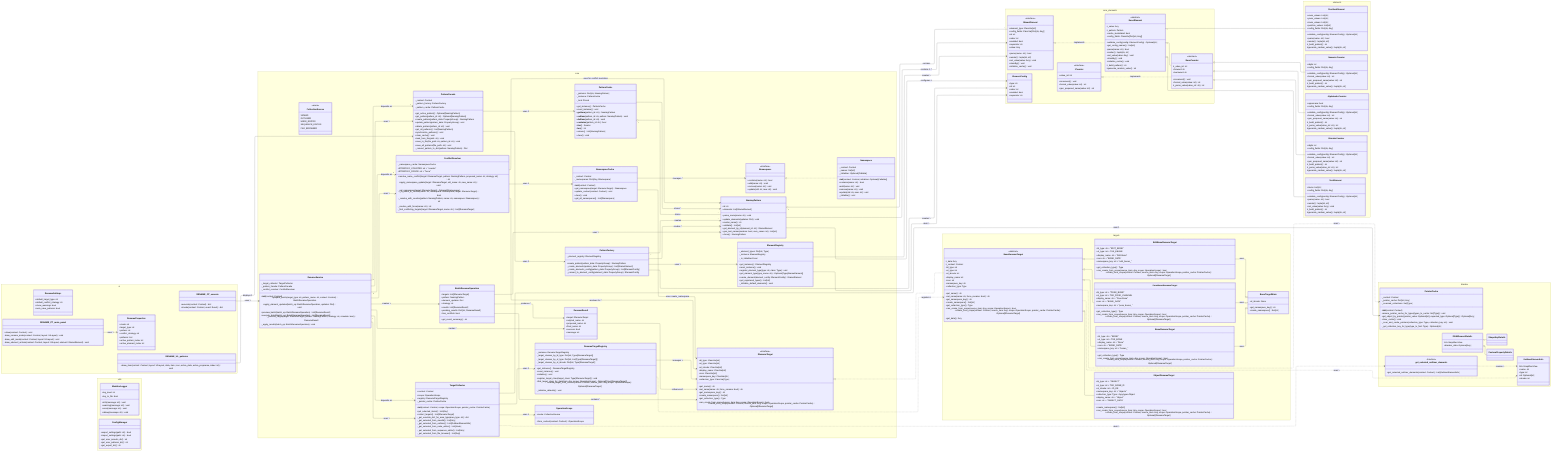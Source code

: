 ---
config:
  theme: mc
  layout: elk
---

classDiagram
    direction LR
    %% 要素関連のコンポーネント
    namespace core_elements {
        class ElementConfig {
            +type: str
            +id: str
            +order: int
            +enabled: bool
            +separator: str
        }
        class INameElement {
            <<interface>>
            +element_type: ClassVar[str]
            +config_fields: ClassVar[Dict[str, Any]]
            +id: str
            +order: int
            +enabled: bool
            +separator: str
            +value: Any
            +parse(name: str) bool
            +render() tuple[str, str]
            +set_value(value: Any) void
            +standby() void
            +initialize_cache() void
        }
        class BaseElement {
            <<abstract>>
            #_value: Any
            #_pattern: Pattern
            +cache_invalidated: bool
            +config_fields: ClassVar[Dict[str, Any]]
            +validate_config(config: ElementConfig) Optional[str]
            +get_config_names() Set[str]
            +parse(name: str) bool
            +render() tuple[str, str]
            +set_value(value: Any) void
            +standby() void
            +initialize_cache() void
            #_build_pattern() str
            #generate_random_value() str
        }
        class ICounter {
            <<interface>>
            +value_int: int
            +increment() void
            +format_value(value: int) str
            +gen_proposed_name(value: int) str
        }
        class BaseCounter {
            <<abstract>>
            #_value_int: int
            +forward: str
            +backward: str
            +increment() void
            +format_value(value: int) str
            #_parse_value(value_str: str) int
        }
    }

    %% 具体的な要素
    namespace elements {
        class TextElement {
            +items: List[str]
            +config_fields: Dict[str, Any]
            +validate_config(config: ElementConfig) Optional[str]
            +parse(name: str) bool
            +render() tuple[str, str]
            +set_value(value: Any) void
            #_build_pattern() str
            #generate_random_value() tuple[str, str]
        }
        class PositionElement {
            +xaxis_values: List[str]
            +yaxis_values: List[str]
            +zaxis_values: List[str]
            +position_values: List[str]
            +config_fields: Dict[str, Any]
            +validate_config(config: ElementConfig) Optional[str]
            +parse(name: str) bool
            +render() tuple[str, str]
            #_build_pattern() str
            #generate_random_value() tuple[str, str]
        }
        class NumericCounter {
            +digits: int
            +config_fields: Dict[str, Any]
            +validate_config(config: ElementConfig) Optional[str]
            +format_value(value: int) str
            +gen_proposed_name(value: int) str
            #_build_pattern() str
            #generate_random_value() tuple[str, str]
        }
        class BlenderCounter {
            +digits: int
            +config_fields: Dict[str, Any]
            +validate_config(config: ElementConfig) Optional[str]
            +format_value(value: int) str
            +gen_proposed_name(value: int) str
            #_build_pattern() str
            #_parse_value(value_str: str) int
            #generate_random_value() tuple[str, str]
        }
        class AlphabeticCounter {
            +uppercase: bool
            +config_fields: Dict[str, Any]
            +validate_config(config: ElementConfig) Optional[str]
            +format_value(value: int) str
            +gen_proposed_name(value: int) str
            #_build_pattern() str
            #_parse_value(value_str: str) int
            #generate_random_value() tuple[str, str]
        }
    }

    %% ターゲットシステム
    namespace core {
        class IRenameTarget {
            <<interface>>
            +bl_type: ClassVar[str]
            +ol_type: ClassVar[int]
            +ol_idcode: ClassVar[int]
            +display_name: ClassVar[str]
            +icon: ClassVar[str]
            +namespace_key: ClassVar[str]
            +collection_type: ClassVar[Type]
            +get_name() str
            +set_name(name: str, force_rename: bool) str
            +get_namespace_key() str
            +create_namespace() Set[str]
            +get_collection_type() Type
            +can_create_from_scope(source_item: Any, scope: OperationScope) bool
            +create_from_scope(context: Context, source_item: Any, scope: OperationScope, pointer_cache: PointerCache) Optional[IRenameTarget]
        }
        class OperationScope {
             +mode: CollectionSource
             +from_context(context: Context) OperationScope
        }
        class CollectionSource {
            <<enum>>
            VIEW3D
            OUTLINER
            NODE_EDITOR
            SEQUENCE_EDITOR
            FILE_BROWSER
        }
        class INamespace {
            <<interface>>
            +contains(name: str) bool
            +add(name: str) void
            +remove(name: str) void
            +update(old: str, new: str) void
        }
        class Namespace {
            -_context: Context
            -_names: Set[str]
            -_initializer: Optional[Callable]
            +__init__(context: Context, initializer: Optional[Callable])
            +contains(name: str) bool
            +add(name: str) void
            +remove(name: str) void
            +update(old: str, new: str) void
            -_initialize() void
        }
        class NamespaceCache {
            -_context: Context
            -_namespaces: Dict[Any, INamespace]
            +__init__(context: Context)
            +get_namespace(target: IRenameTarget) INamespace
            +update_context(context: Context) void
            +clear() void
            +get_all_namespaces() List[INamespace]
        }
        class TargetCollector {
            +context: Context
            +scope: OperationScope
            +registry: RenameTargetRegistry
            -_pointer_cache: PointerCache
            +__init__(context: Context, scope: OperationScope, pointer_cache: PointerCache)
            +get_selected_items() List[Any]
            +collect_targets() List[IRenameTarget]
            -_get_override_dict_for_area_type(area_type: str) dict
            -_get_selected_from_view3d() List[Any]
            -_get_selected_from_outliner() List[OutlinerElementInfo]
            -_get_selected_from_node_editor() List[Node]
            -_get_selected_from_sequence_editor() List[Any]
            -_get_selected_from_file_browser() List[Any]
        }
        class RenameTargetRegistry {
             -_instance: RenameTargetRegistry
             -_target_classes_by_bl_type: Dict[str, Type[IRenameTarget]]
             -_target_classes_by_ol_type: Dict[int, List[Type[IRenameTarget]]]
             -_target_classes_by_ol_idcode: Dict[int, Type[IRenameTarget]]
             +get_instance() RenameTargetRegistry
             +reset_instance() void
             +initialize() void
             +register_target_class(target_class: Type[IRenameTarget]) void
             +find_target_class_for_item(item: Any, scope: OperationScope) Optional[Type[IRenameTarget]]
             +create_target_from_source(context: Context, source_item: Any, scope: OperationScope) Optional[IRenameTarget]
             -_initialize_defaults() void
        }
    }

    %% パターンシステム
    namespace core {
        class ElementRegistry {
            -_element_types: Dict[str, Type]
            -_instance: ElementRegistry
            -_is_initialized: bool
            +get_instance() ElementRegistry
            +reset_instance() void
            +register_element_type(type: str, class: Type) void
            +get_element_type(type_name: str) Optional[Type[INameElement]]
            +create_element(element_config: ElementConfig) INameElement
            +get_registered_types() List[str]
            -_initialize_default_elements() void
        }
        class NamingPattern {
            +id: str
            +elements: List[INameElement]
            +parse_name(name: str) void
            +update_elements(updates: Dict) void
            +render_name() str
            +validate() List[str]
            +get_element_by_id(element_id: str) INameElement
            +gen_test_names(random: bool, num_cases: int) List[str]
            +clone() NamingPattern
        }
        class PatternFactory {
            -_element_registry: ElementRegistry
            +create_pattern(pattern_data: PropertyGroup) NamingPattern
            -_create_elements(pattern_data: PropertyGroup) List[INameElement]
            -_create_elements_config(pattern_data: PropertyGroup) List[ElementConfig]
            -_convert_to_element_config(element_data: PropertyGroup) ElementConfig
        }
        class PatternCache {
            -_patterns: Dict[str, NamingPattern]
            -_instance: PatternCache
            -_lock: RLock
            +get_instance() PatternCache
            +reset_instance() void
            +__getitem__(pattern_id: str) NamingPattern
            +__setitem__(pattern_id: str, pattern: NamingPattern) void
            +__delitem__(pattern_id: str) void
            +__contains__(pattern_id: str) bool
            +__iter__() Iterator
            +__len__() int
            +values() List[NamingPattern]
            +clear() void
        }
        class PatternFacade {
            -_context: Context
            -_pattern_factory: PatternFactory
            -_pattern_cache: PatternCache
            +get_active_pattern() Optional[NamingPattern]
            +get_pattern(pattern_id: str) Optional[NamingPattern]
            +create_pattern(pattern_data: PropertyGroup) NamingPattern
            +update_pattern(pattern_data: PropertyGroup) void
            +delete_pattern(pattern_id: str) void
            +get_all_patterns() List[NamingPattern]
            +synchronize_patterns() void
            +clear_cache() void
            +load_from_file(path: str) void
            +save_to_file(file_path: str, pattern_id: str) void
            +save_all_patterns(file_path: str) void
            -_convert_pattern_to_dict(pattern: NamingPattern) Dict
        }
    }

    %% リネームサービス
    namespace core {
        class ConflictResolver {
            -_namespace_cache: NamespaceCache
            +STRATEGY_COUNTER: str = "counter"
            +STRATEGY_FORCE: str = "force"
            +resolve_name_conflict(target: IRenameTarget, pattern: NamingPattern, proposed_name: str, strategy: str) str
            +apply_namespace_update(target: IRenameTarget, old_name: str, new_name: str) void
            -_get_namespace(target: IRenameTarget) Optional[INamespace]
            -_is_name_in_conflict(name: str, namespace: INamespace, target: IRenameTarget) bool
            -_resolve_with_counter(pattern: NamingPattern, name: str, namespace: INamespace) str
            -_resolve_with_force(name: str) str
            -_find_conflicting_targets(target: IRenameTarget, name: str) List[IRenameTarget]
        }
        class RenameResult {
            +target: IRenameTarget
            +original_name: str
            +proposed_name: str
            +final_name: str
            +success: bool
            +message: str
        }
        class BatchRenameOperation {
            +targets: List[IRenameTarget]
            +pattern: NamingPattern
            +element_updates: Dict
            +strategy: str
            +results: List[RenameResult]
            +pending_results: Dict[str, RenameResult]
            +has_conflicts: bool
            +get_result_summary() str
        }
        class RenameService {
            -_target_collector: TargetCollector
            -_pattern_facade: PatternFacade
            -_conflict_resolver: ConflictResolver
            +__init__(context: Context)
            +prepare_batch(target_type: str, pattern_name: str, context: Context) BatchRenameOperation
            +apply_element_updates(batch_op: BatchRenameOperation, updates: Dict) void
            +preview_batch(batch_op: BatchRenameOperation) List[RenameResult]
            +execute_batch(batch_op: BatchRenameOperation) List[RenameResult]
            -_process_target(target: IRenameTarget, pattern: NamingPattern, strategy: str, simulate: bool) RenameResult
            -_apply_results(batch_op: BatchRenameOperation) void
        }
    }

    %% 具体的な実装
    namespace targets {
        class BaseRenameTarget {
            <<abstract>>
            #_data: Any
            #_context: Context
            +bl_type: str
            +ol_type: int
            +ol_idcode: int
            +display_name: str
            +icon: str
            +namespace_key: str
            +collection_type: Type
            +get_name() str
            +set_name(name: str, force_rename: bool) str
            +get_namespace_key() str
            +create_namespace() Set[str]
            +get_collection_type() Type
            +can_create_from_scope(source_item: Any, scope: OperationScope) bool
            +create_from_scope(context: Context, source_item: Any, scope: OperationScope, pointer_cache: PointerCache) Optional[IRenameTarget]
            +get_data() Any
        }
        class BoneTargetMixin {
             +ol_idcode: None
             +get_namespace_key() str
             +create_namespace() Set[str]
        }
        class ObjectRenameTarget {
            +bl_type: str = "OBJECT"
            +ol_type: int = TSE_SOME_ID
            +ol_idcode: int = ID_OB
            +namespace_key: str = "objects"
            +collection_type: Type = bpy.types.Object
            +display_name: str = "Object"
            +icon: str = "OBJECT_DATA"
            +create_namespace() Set[str]
            +can_create_from_scope(source_item: Any, scope: OperationScope) bool
            +create_from_scope(context: Context, source_item: Any, scope: OperationScope, pointer_cache: PointerCache) Optional[IRenameTarget]
        }
        class BoneRenameTarget {
            +bl_type: str = "BONE"
            +ol_type: int = TSE_BONE
            +display_name: str = "Bone"
            +icon: str = "BONE_DATA"
            +namespace_key: str = "bones_"
            +get_collection_type() Type
            +can_create_from_scope(source_item: Any, scope: OperationScope) bool
            +create_from_scope(context: Context, source_item: Any, scope: OperationScope, pointer_cache: PointerCache) Optional[IRenameTarget]
        }
        class PoseBoneRenameTarget {
            +bl_type: str = "POSE_BONE"
            +ol_type: int = TSE_POSE_CHANNEL
            +display_name: str = "Pose Bone"
            +icon: str = "BONE_DATA"
            +namespace_key: str = "pose_bones_"
            +get_collection_type() Type
            +can_create_from_scope(source_item: Any, scope: OperationScope) bool
            +create_from_scope(context: Context, source_item: Any, scope: OperationScope, pointer_cache: PointerCache) Optional[IRenameTarget]
        }
        class EditBoneRenameTarget {
            +bl_type: str = "EDIT_BONE"
            +ol_type: int = TSE_EBONE
            +display_name: str = "Edit Bone"
            +icon: str = "BONE_DATA"
            +namespace_key: str = "edit_bones_"
            +get_collection_type() Type
            +can_create_from_scope(source_item: Any, scope: OperationScope) bool
            +create_from_scope(context: Context, source_item: Any, scope: OperationScope, pointer_cache: PointerCache) Optional[IRenameTarget]
        }
    }

    %% UI
    namespace ui {
        class RenameSettings {
            +default_target_type: str
            +default_conflict_strategy: str
            +show_warnings: bool
            +auto_save_patterns: bool
        }
        class RenameProperties {
            +mode: str
            +target_type: str
            +pattern: str
            +conflict_strategy: str
            +patterns: List
            +active_pattern_index: int
            +active_element_index: int
        }
        class RENAME_PT_main_panel {
            +draw(context: Context) void
            -draw_rename_mode(context: Context, layout: UILayout) void
            -draw_edit_mode(context: Context, layout: UILayout) void
            -draw_element_actions(context: Context, layout: UILayout, element: INameElement) void
        }
        class RENAME_OT_execute {
            +execute(context: Context) dict
            +invoke(context: Context, event: Event) dict
        }
        class RENAME_UL_patterns {
            +draw_item(context: Context, layout: UILayout, data, item, icon, active_data, active_propname, index: int) void
        }
    }

    %% ユーティリティ
    namespace utils {
        class ModularLogger {
            +log_level: int
            +log_to_file: bool
            +info(message: str) void
            +warning(message: str) void
            +error(message: str) void
            +debug(message: str) void
        }
        class ConfigManager {
            +export_settings(path: str) bool
            +import_settings(path: str) bool
            +get_user_presets_dir() str
            +get_user_patterns_dir() str
            +get_export_dir() str
        }
    }

    %% Blender連携
    namespace blender {
         class PointerCache {
             -_context: Context
             -_pointer_cache: Dict[int, Any]
             -_scanned_collections: Set[Type]
             +__init__(context: Context)
             +ensure_pointer_cache_for_types(types_to_cache: Set[Type]) void
             +get_object_by_pointer(pointer_value: Optional[int], expected_type: Optional[Type]) Optional[Any]
             +clear_cache() void
             -_scan_and_cache_pointers(collection_type: Type, collection_key: str) void
             -_get_collection_key_for_type(type_to_find: Type) Optional[str]
         }
         class OutlinerElementInfo { %% Simplified View
            +name: str
            +type: int
            +id: Optional[int]
            +idcode: int
            %% ... other relevant info (omitted for clarity)
         }
         class RNAElementDetails { %% Simplified View
             +blender_data: Optional[Any]
             %% ... other details (omitted)
         }
         class ShapeKeyDetails {
             %% ... specific details (omitted)
         }
         class CustomPropertyDetails {
             %% ... specific details (omitted)
         }
         class get_selected_outliner_elements {
             <<function>>
             +get_selected_outliner_elements(context: Context) List[OutlinerElementInfo]
         }
    }

    %% 継承関係
    INameElement <|.. BaseElement : implements
    BaseElement <|-- TextElement
    BaseElement <|-- PositionElement
    BaseElement <|-- BaseCounter
    ICounter <|.. BaseCounter : implements
    BaseCounter <|-- NumericCounter
    BaseCounter <|-- BlenderCounter
    BaseCounter <|-- AlphabeticCounter

    IRenameTarget <|.. BaseRenameTarget
    BaseRenameTarget <|-- ObjectRenameTarget
    BaseRenameTarget <|-- BoneRenameTarget
    BaseRenameTarget <|-- PoseBoneRenameTarget
    BaseRenameTarget <|-- EditBoneRenameTarget

    BoneRenameTarget --|> BoneTargetMixin : uses
    PoseBoneRenameTarget --|> BoneTargetMixin : uses
    EditBoneRenameTarget --|> BoneTargetMixin : uses

    INamespace <|.. Namespace

    RNAElementDetails <|-- ShapeKeyDetails
    RNAElementDetails <|-- CustomPropertyDetails

    %% 依存関係と関連
    ElementRegistry --> INameElement : creates >
    ElementRegistry --> ElementConfig : uses >
    NamingPattern --> INameElement : contains 1..*
    NamingPattern --> ElementConfig : configures >

    PatternFacade --> PatternFactory : uses 1
    PatternFacade --> PatternCache : uses 1

    PatternCache --> NamingPattern : stores *
    PatternFactory --> ElementRegistry : uses 1
    PatternFactory --> NamingPattern : creates *
    PatternFactory --> ElementConfig : creates >

    NamespaceCache --> INamespace : manages *
    NamespaceCache --> IRenameTarget : uses create_namespace

    ConflictResolver --> NamespaceCache : uses 1
    ConflictResolver --> IRenameTarget : resolves for *
    ConflictResolver --> NamingPattern : uses for conflict resolution

    RenameResult --> IRenameTarget : references 1
    BatchRenameOperation --> IRenameTarget : contains *
    BatchRenameOperation --> RenameResult : produces *
    BatchRenameOperation --> NamingPattern : uses 1

    RenameService --> PatternFacade : uses 1
    RenameService --> ConflictResolver : uses 1
    RenameService --> TargetCollector : uses 1
    RenameService --> BatchRenameOperation : creates >
    RenameService --> RenameResult : creates *

    RenameTargetRegistry --> IRenameTarget : manages >
    RenameTargetRegistry ..> BaseRenameTarget : registers >

    TargetCollector --> RenameTargetRegistry : uses 1
    TargetCollector --> OperationScope : uses 1
    TargetCollector --> PointerCache : uses 1
    TargetCollector ..> get_selected_outliner_elements : uses >

    get_selected_outliner_elements ..> OutlinerElementInfo : creates >

    BaseRenameTarget ..> PointerCache : uses >
    BaseRenameTarget ..> OutlinerElementInfo : uses >

    RENAME_PT_main_panel --> RenameProperties : uses 1
    RENAME_OT_execute --> RenameService : uses 1
    RENAME_UL_patterns --> PatternFacade : displays 1

    %% コンポジション関係
    NamingPattern "1" o-- "*" INameElement : contains
    PatternCache "1" o-- "*" NamingPattern : stores
    PatternFactory "1" --> "*" NamingPattern : creates

    %% 依存関係（詳細）
    RenameService "1" --> "1" PatternFacade : depends on
    RenameService "1" --> "1" ConflictResolver : depends on
    RenameService "1" --> "1" TargetCollector : depends on